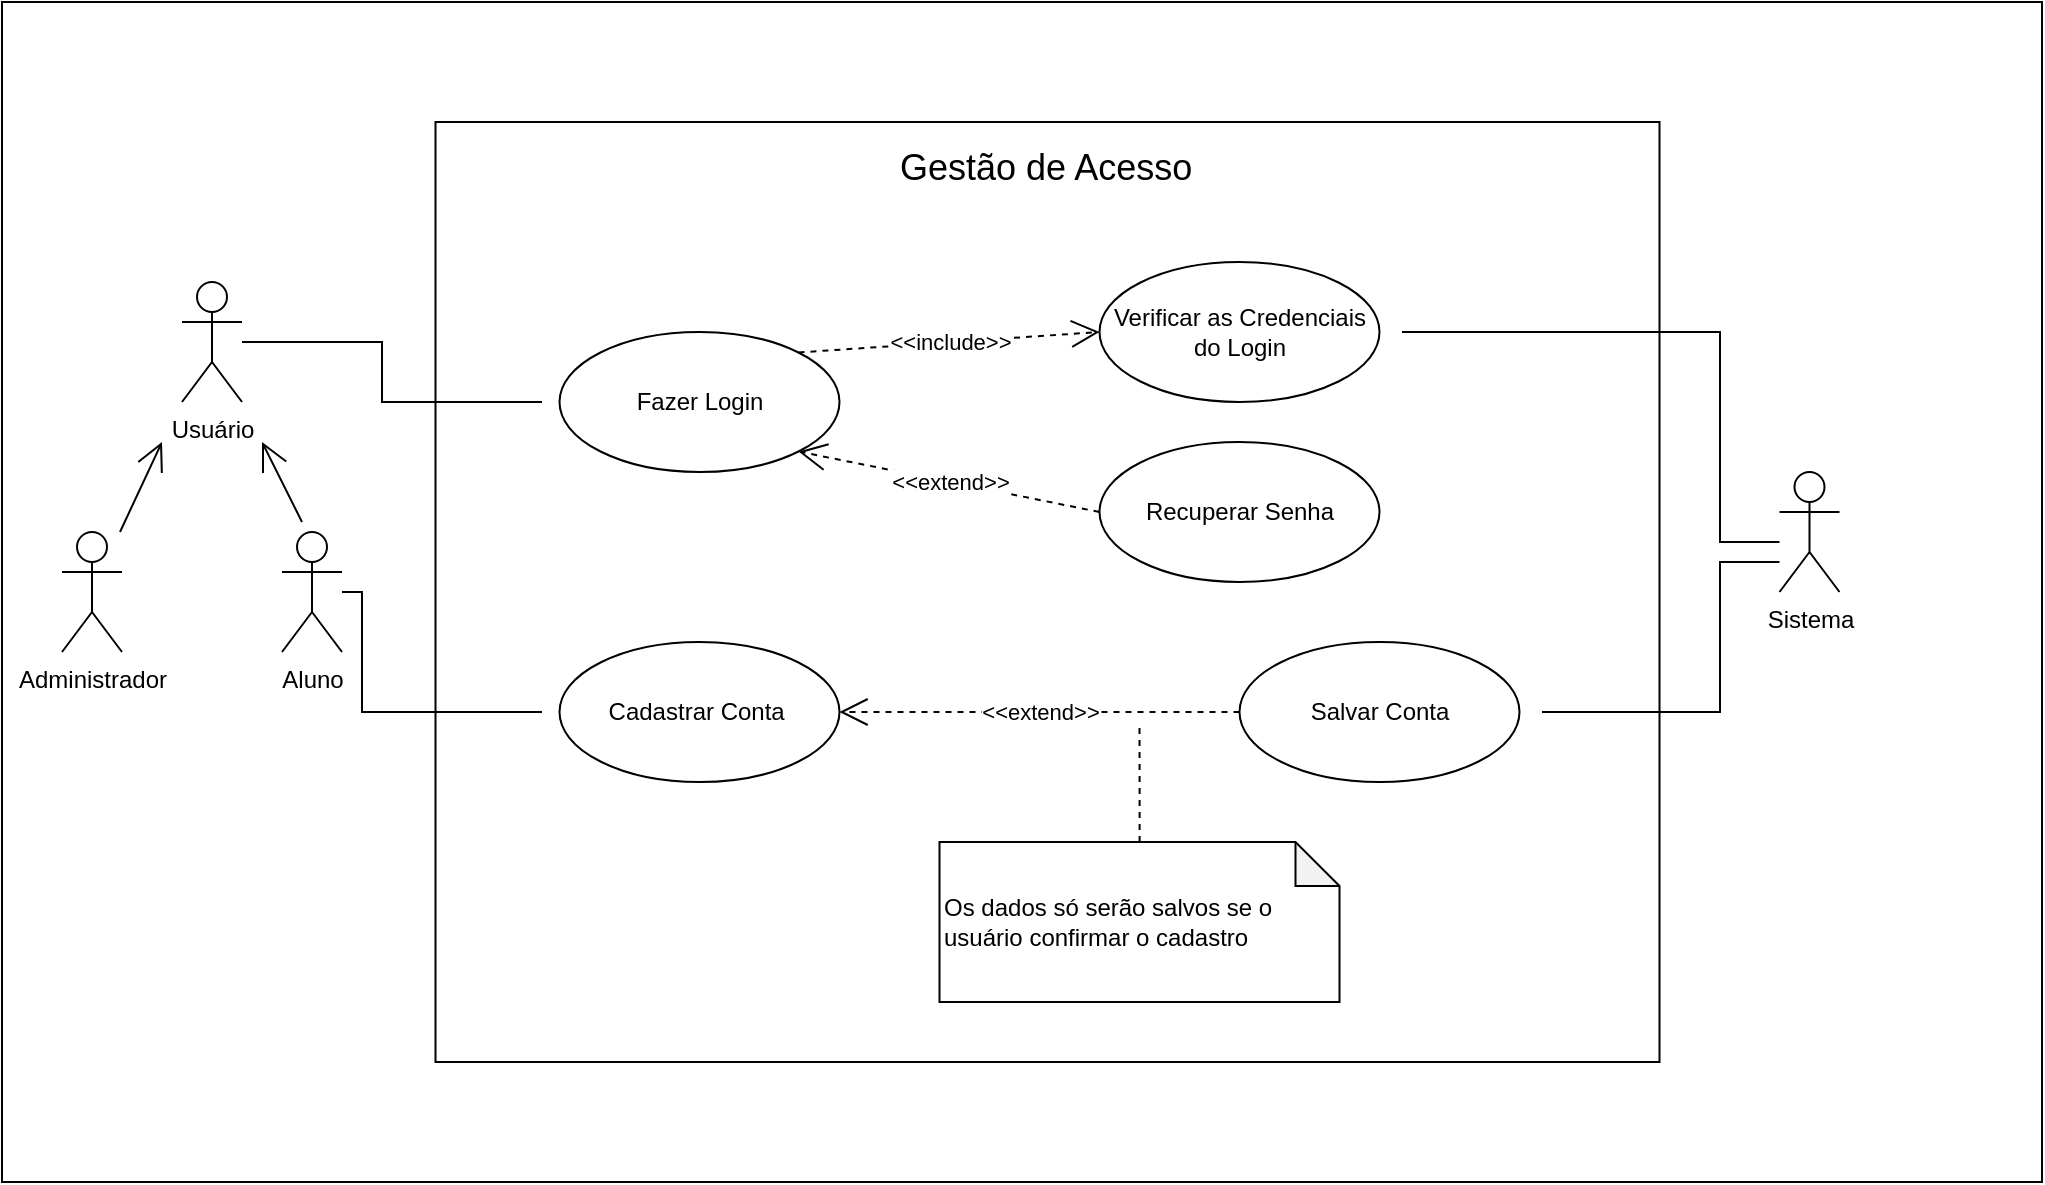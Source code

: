 <mxfile version="26.0.5" pages="3">
  <diagram name="Gestão de Acesso" id="8N40wqbtbeFvAl5yV49m">
    <mxGraphModel dx="2336" dy="1982" grid="1" gridSize="10" guides="1" tooltips="1" connect="1" arrows="1" fold="1" page="1" pageScale="1" pageWidth="827" pageHeight="1169" math="0" shadow="0">
      <root>
        <mxCell id="0" />
        <mxCell id="1" parent="0" />
        <mxCell id="3wg3RD2jczcf7ODiy101-9" value="" style="rounded=0;whiteSpace=wrap;html=1;" vertex="1" parent="1">
          <mxGeometry x="-100" y="-100" width="1020" height="590" as="geometry" />
        </mxCell>
        <mxCell id="TyDgCIvwNf39kWouRKsn-1" value="" style="verticalLabelPosition=bottom;verticalAlign=top;html=1;shape=mxgraph.basic.rect;fillColor2=none;strokeWidth=1;size=20;indent=5;" parent="1" vertex="1">
          <mxGeometry x="116.75" y="-40" width="612" height="470" as="geometry" />
        </mxCell>
        <mxCell id="TyDgCIvwNf39kWouRKsn-2" value="&lt;font style=&quot;font-size: 18px;&quot;&gt;Gestão de Acesso&lt;/font&gt;&lt;div&gt;&lt;br&gt;&lt;/div&gt;" style="text;strokeColor=none;fillColor=none;align=left;verticalAlign=middle;spacingLeft=4;spacingRight=4;overflow=hidden;points=[[0,0.5],[1,0.5]];portConstraint=eastwest;rotatable=0;whiteSpace=wrap;html=1;" parent="1" vertex="1">
          <mxGeometry x="342.75" y="-30" width="160" height="30" as="geometry" />
        </mxCell>
        <mxCell id="TyDgCIvwNf39kWouRKsn-4" value="Fazer Login" style="ellipse;whiteSpace=wrap;html=1;" parent="1" vertex="1">
          <mxGeometry x="178.75" y="65" width="140" height="70" as="geometry" />
        </mxCell>
        <mxCell id="TyDgCIvwNf39kWouRKsn-5" value="Cadastrar Conta&amp;nbsp;" style="ellipse;whiteSpace=wrap;html=1;" parent="1" vertex="1">
          <mxGeometry x="178.75" y="220" width="140" height="70" as="geometry" />
        </mxCell>
        <mxCell id="TyDgCIvwNf39kWouRKsn-12" style="edgeStyle=orthogonalEdgeStyle;rounded=0;orthogonalLoop=1;jettySize=auto;html=1;endArrow=none;endFill=0;" parent="1" source="TyDgCIvwNf39kWouRKsn-6" edge="1">
          <mxGeometry relative="1" as="geometry">
            <Array as="points">
              <mxPoint x="759" y="180" />
              <mxPoint x="759" y="255" />
            </Array>
            <mxPoint x="670" y="255" as="targetPoint" />
          </mxGeometry>
        </mxCell>
        <mxCell id="TyDgCIvwNf39kWouRKsn-32" style="edgeStyle=orthogonalEdgeStyle;rounded=0;orthogonalLoop=1;jettySize=auto;html=1;endArrow=none;endFill=0;" parent="1" source="TyDgCIvwNf39kWouRKsn-6" edge="1">
          <mxGeometry relative="1" as="geometry">
            <Array as="points">
              <mxPoint x="759" y="170" />
              <mxPoint x="759" y="65" />
            </Array>
            <mxPoint x="600" y="65" as="targetPoint" />
          </mxGeometry>
        </mxCell>
        <mxCell id="TyDgCIvwNf39kWouRKsn-6" value="Sistema" style="shape=umlActor;verticalLabelPosition=bottom;verticalAlign=top;html=1;" parent="1" vertex="1">
          <mxGeometry x="788.75" y="135" width="30" height="60" as="geometry" />
        </mxCell>
        <mxCell id="TyDgCIvwNf39kWouRKsn-7" value="Verificar as Credenciais do Login" style="ellipse;whiteSpace=wrap;html=1;" parent="1" vertex="1">
          <mxGeometry x="448.75" y="30" width="140" height="70" as="geometry" />
        </mxCell>
        <mxCell id="TyDgCIvwNf39kWouRKsn-8" value="Salvar Conta" style="ellipse;whiteSpace=wrap;html=1;" parent="1" vertex="1">
          <mxGeometry x="518.75" y="220" width="140" height="70" as="geometry" />
        </mxCell>
        <mxCell id="TyDgCIvwNf39kWouRKsn-13" value="Recuperar Senha" style="ellipse;whiteSpace=wrap;html=1;" parent="1" vertex="1">
          <mxGeometry x="448.75" y="120" width="140" height="70" as="geometry" />
        </mxCell>
        <mxCell id="TyDgCIvwNf39kWouRKsn-14" value="&amp;lt;&amp;lt;extend&amp;gt;&amp;gt;" style="endArrow=open;endSize=12;dashed=1;html=1;rounded=0;exitX=0;exitY=0.5;exitDx=0;exitDy=0;entryX=1;entryY=1;entryDx=0;entryDy=0;" parent="1" source="TyDgCIvwNf39kWouRKsn-13" target="TyDgCIvwNf39kWouRKsn-4" edge="1">
          <mxGeometry x="-0.005" width="160" relative="1" as="geometry">
            <mxPoint x="378.75" y="390" as="sourcePoint" />
            <mxPoint x="538.75" y="390" as="targetPoint" />
            <mxPoint as="offset" />
          </mxGeometry>
        </mxCell>
        <mxCell id="TyDgCIvwNf39kWouRKsn-15" value="&amp;lt;&amp;lt;include&amp;gt;&amp;gt;" style="endArrow=open;endSize=12;dashed=1;html=1;rounded=0;exitX=1;exitY=0;exitDx=0;exitDy=0;entryX=0;entryY=0.5;entryDx=0;entryDy=0;" parent="1" source="TyDgCIvwNf39kWouRKsn-4" target="TyDgCIvwNf39kWouRKsn-7" edge="1">
          <mxGeometry width="160" relative="1" as="geometry">
            <mxPoint x="268.75" y="60" as="sourcePoint" />
            <mxPoint x="428.75" y="60" as="targetPoint" />
          </mxGeometry>
        </mxCell>
        <mxCell id="TyDgCIvwNf39kWouRKsn-22" value="&amp;lt;&amp;lt;extend&amp;gt;&amp;gt;" style="endArrow=open;endSize=12;dashed=1;html=1;rounded=0;exitX=0;exitY=0.5;exitDx=0;exitDy=0;entryX=1;entryY=0.5;entryDx=0;entryDy=0;" parent="1" source="TyDgCIvwNf39kWouRKsn-8" target="TyDgCIvwNf39kWouRKsn-5" edge="1">
          <mxGeometry width="160" relative="1" as="geometry">
            <mxPoint x="338.75" y="190" as="sourcePoint" />
            <mxPoint x="498.75" y="190" as="targetPoint" />
          </mxGeometry>
        </mxCell>
        <mxCell id="TyDgCIvwNf39kWouRKsn-26" style="edgeStyle=orthogonalEdgeStyle;rounded=0;orthogonalLoop=1;jettySize=auto;html=1;dashed=1;startArrow=none;startFill=0;endArrow=none;endFill=0;" parent="1" source="TyDgCIvwNf39kWouRKsn-23" edge="1">
          <mxGeometry relative="1" as="geometry">
            <mxPoint x="468.75" y="260" as="targetPoint" />
          </mxGeometry>
        </mxCell>
        <mxCell id="TyDgCIvwNf39kWouRKsn-23" value="Os dados só serão salvos se o usuário confirmar o cadastro&amp;nbsp;" style="shape=note;whiteSpace=wrap;html=1;backgroundOutline=1;darkOpacity=0.05;align=left;size=22;" parent="1" vertex="1">
          <mxGeometry x="368.75" y="320" width="200" height="80" as="geometry" />
        </mxCell>
        <mxCell id="tZHH8F1rTrN4c0tKCBvP-14" style="edgeStyle=orthogonalEdgeStyle;rounded=0;orthogonalLoop=1;jettySize=auto;html=1;endArrow=none;endFill=0;" parent="1" source="tZHH8F1rTrN4c0tKCBvP-1" edge="1">
          <mxGeometry relative="1" as="geometry">
            <Array as="points">
              <mxPoint x="90" y="70" />
              <mxPoint x="90" y="100" />
            </Array>
            <mxPoint x="170" y="100" as="targetPoint" />
          </mxGeometry>
        </mxCell>
        <mxCell id="tZHH8F1rTrN4c0tKCBvP-1" value="Usuário" style="shape=umlActor;verticalLabelPosition=bottom;verticalAlign=top;html=1;" parent="1" vertex="1">
          <mxGeometry x="-10" y="40" width="30" height="60" as="geometry" />
        </mxCell>
        <mxCell id="tZHH8F1rTrN4c0tKCBvP-10" style="edgeStyle=orthogonalEdgeStyle;rounded=0;orthogonalLoop=1;jettySize=auto;html=1;endArrow=none;endFill=0;" parent="1" source="tZHH8F1rTrN4c0tKCBvP-2" edge="1">
          <mxGeometry relative="1" as="geometry">
            <Array as="points">
              <mxPoint x="80" y="195" />
              <mxPoint x="80" y="255" />
            </Array>
            <mxPoint x="170" y="255" as="targetPoint" />
          </mxGeometry>
        </mxCell>
        <mxCell id="tZHH8F1rTrN4c0tKCBvP-2" value="Aluno" style="shape=umlActor;verticalLabelPosition=bottom;verticalAlign=top;html=1;" parent="1" vertex="1">
          <mxGeometry x="40" y="165" width="30" height="60" as="geometry" />
        </mxCell>
        <mxCell id="tZHH8F1rTrN4c0tKCBvP-3" value="Administrador" style="shape=umlActor;verticalLabelPosition=bottom;verticalAlign=top;html=1;" parent="1" vertex="1">
          <mxGeometry x="-70" y="165" width="30" height="60" as="geometry" />
        </mxCell>
        <mxCell id="tZHH8F1rTrN4c0tKCBvP-6" value="" style="endArrow=open;endFill=1;endSize=12;html=1;rounded=0;" parent="1" source="tZHH8F1rTrN4c0tKCBvP-3" edge="1">
          <mxGeometry width="160" relative="1" as="geometry">
            <mxPoint x="-40" y="160" as="sourcePoint" />
            <mxPoint x="-20" y="120" as="targetPoint" />
          </mxGeometry>
        </mxCell>
        <mxCell id="tZHH8F1rTrN4c0tKCBvP-8" value="" style="endArrow=open;endFill=1;endSize=12;html=1;rounded=0;" parent="1" edge="1">
          <mxGeometry width="160" relative="1" as="geometry">
            <mxPoint x="50" y="160" as="sourcePoint" />
            <mxPoint x="30" y="120" as="targetPoint" />
          </mxGeometry>
        </mxCell>
      </root>
    </mxGraphModel>
  </diagram>
  <diagram id="oM7L3WJhsqWXN7M75PBa" name="Funcinalidades do Estudante">
    <mxGraphModel dx="2336" dy="813" grid="1" gridSize="10" guides="1" tooltips="1" connect="1" arrows="1" fold="1" page="1" pageScale="1" pageWidth="827" pageHeight="1169" math="0" shadow="0">
      <root>
        <mxCell id="0" />
        <mxCell id="1" parent="0" />
        <mxCell id="cYFuPt2tWT9Ru8syQzS9-1" value="" style="rounded=0;whiteSpace=wrap;html=1;" vertex="1" parent="1">
          <mxGeometry x="-77" y="150" width="980" height="740" as="geometry" />
        </mxCell>
        <mxCell id="_A9WrMa4JBnbBtpXVdZy-1" value="" style="rounded=0;whiteSpace=wrap;html=1;" vertex="1" parent="1">
          <mxGeometry x="60" y="180" width="730" height="659" as="geometry" />
        </mxCell>
        <mxCell id="_A9WrMa4JBnbBtpXVdZy-2" value="Se a resposta já estiver salva, não será necessário gerar a explicação da IA" style="shape=note;whiteSpace=wrap;html=1;backgroundOutline=1;darkOpacity=0.05;align=left;size=24;" vertex="1" parent="1">
          <mxGeometry x="570" y="234" width="200" height="100" as="geometry" />
        </mxCell>
        <mxCell id="_A9WrMa4JBnbBtpXVdZy-3" style="edgeStyle=orthogonalEdgeStyle;rounded=0;orthogonalLoop=1;jettySize=auto;html=1;exitX=0.5;exitY=1;exitDx=0;exitDy=0;exitPerimeter=0;" edge="1" parent="1" source="_A9WrMa4JBnbBtpXVdZy-2" target="_A9WrMa4JBnbBtpXVdZy-2">
          <mxGeometry relative="1" as="geometry" />
        </mxCell>
        <mxCell id="_A9WrMa4JBnbBtpXVdZy-4" value="" style="endArrow=none;dashed=1;endFill=0;endSize=12;html=1;rounded=0;entryX=0.176;entryY=1.016;entryDx=0;entryDy=0;entryPerimeter=0;" edge="1" parent="1" target="_A9WrMa4JBnbBtpXVdZy-2">
          <mxGeometry width="160" relative="1" as="geometry">
            <mxPoint x="580" y="439" as="sourcePoint" />
            <mxPoint x="570" y="319.0" as="targetPoint" />
          </mxGeometry>
        </mxCell>
        <mxCell id="_A9WrMa4JBnbBtpXVdZy-5" style="edgeStyle=orthogonalEdgeStyle;rounded=0;orthogonalLoop=1;jettySize=auto;html=1;endArrow=none;endFill=0;" edge="1" parent="1">
          <mxGeometry relative="1" as="geometry">
            <mxPoint y="309" as="sourcePoint" />
            <Array as="points">
              <mxPoint y="309" />
              <mxPoint x="40" y="309" />
              <mxPoint x="40" y="259" />
            </Array>
            <mxPoint x="110" y="259" as="targetPoint" />
          </mxGeometry>
        </mxCell>
        <mxCell id="_A9WrMa4JBnbBtpXVdZy-6" style="edgeStyle=orthogonalEdgeStyle;rounded=0;orthogonalLoop=1;jettySize=auto;html=1;endArrow=none;endFill=0;" edge="1" parent="1">
          <mxGeometry relative="1" as="geometry">
            <mxPoint y="319" as="sourcePoint" />
            <Array as="points">
              <mxPoint y="319" />
              <mxPoint x="40" y="319" />
              <mxPoint x="40" y="354" />
            </Array>
            <mxPoint x="110" y="354" as="targetPoint" />
          </mxGeometry>
        </mxCell>
        <mxCell id="_A9WrMa4JBnbBtpXVdZy-7" style="edgeStyle=orthogonalEdgeStyle;rounded=0;orthogonalLoop=1;jettySize=auto;html=1;endArrow=none;endFill=0;" edge="1" parent="1">
          <mxGeometry relative="1" as="geometry">
            <mxPoint y="349" as="sourcePoint" />
            <Array as="points">
              <mxPoint x="10" y="349" />
              <mxPoint x="10" y="749" />
            </Array>
            <mxPoint x="110" y="749" as="targetPoint" />
          </mxGeometry>
        </mxCell>
        <mxCell id="_A9WrMa4JBnbBtpXVdZy-8" style="edgeStyle=orthogonalEdgeStyle;rounded=0;orthogonalLoop=1;jettySize=auto;html=1;endArrow=none;endFill=0;" edge="1" parent="1">
          <mxGeometry relative="1" as="geometry">
            <mxPoint y="326.5" as="sourcePoint" />
            <Array as="points">
              <mxPoint x="30" y="327" />
              <mxPoint x="30" y="498" />
            </Array>
            <mxPoint x="100" y="498" as="targetPoint" />
          </mxGeometry>
        </mxCell>
        <mxCell id="_A9WrMa4JBnbBtpXVdZy-9" style="edgeStyle=orthogonalEdgeStyle;rounded=0;orthogonalLoop=1;jettySize=auto;html=1;endArrow=none;endFill=0;" edge="1" parent="1">
          <mxGeometry relative="1" as="geometry">
            <mxPoint y="339" as="sourcePoint" />
            <Array as="points">
              <mxPoint x="20" y="339" />
              <mxPoint x="20" y="624" />
            </Array>
            <mxPoint x="110" y="624" as="targetPoint" />
          </mxGeometry>
        </mxCell>
        <mxCell id="_A9WrMa4JBnbBtpXVdZy-10" value="Estudante" style="shape=umlActor;verticalLabelPosition=bottom;verticalAlign=top;html=1;" vertex="1" parent="1">
          <mxGeometry x="-40" y="294" width="30" height="60" as="geometry" />
        </mxCell>
        <mxCell id="_A9WrMa4JBnbBtpXVdZy-11" value="&lt;div&gt;&lt;span style=&quot;font-size: 18px;&quot;&gt;Funcinalidades do Estudante&lt;/span&gt;&lt;/div&gt;" style="text;strokeColor=none;fillColor=none;align=left;verticalAlign=middle;spacingLeft=4;spacingRight=4;overflow=hidden;points=[[0,0.5],[1,0.5]];portConstraint=eastwest;rotatable=0;whiteSpace=wrap;html=1;" vertex="1" parent="1">
          <mxGeometry x="309.25" y="194" width="245" height="30" as="geometry" />
        </mxCell>
        <mxCell id="_A9WrMa4JBnbBtpXVdZy-12" value="Buscar Questões Específicas" style="ellipse;whiteSpace=wrap;html=1;" vertex="1" parent="1">
          <mxGeometry x="120" y="589" width="140" height="70" as="geometry" />
        </mxCell>
        <mxCell id="_A9WrMa4JBnbBtpXVdZy-13" value="Acessar Provas Anteriores do ENADE" style="ellipse;whiteSpace=wrap;html=1;" vertex="1" parent="1">
          <mxGeometry x="120" y="224" width="140" height="70" as="geometry" />
        </mxCell>
        <mxCell id="_A9WrMa4JBnbBtpXVdZy-14" value="Criar Simulados Personalizados" style="ellipse;whiteSpace=wrap;html=1;" vertex="1" parent="1">
          <mxGeometry x="120" y="319" width="140" height="70" as="geometry" />
        </mxCell>
        <mxCell id="_A9WrMa4JBnbBtpXVdZy-15" value="Responder Simulado" style="ellipse;whiteSpace=wrap;html=1;" vertex="1" parent="1">
          <mxGeometry x="110" y="460" width="140" height="70" as="geometry" />
        </mxCell>
        <mxCell id="_A9WrMa4JBnbBtpXVdZy-16" value="Visualizar Estatísticas" style="ellipse;whiteSpace=wrap;html=1;" vertex="1" parent="1">
          <mxGeometry x="120" y="709" width="140" height="70" as="geometry" />
        </mxCell>
        <mxCell id="_A9WrMa4JBnbBtpXVdZy-17" value="Exportar Relatório" style="ellipse;whiteSpace=wrap;html=1;" vertex="1" parent="1">
          <mxGeometry x="361.75" y="669" width="140" height="70" as="geometry" />
        </mxCell>
        <mxCell id="_A9WrMa4JBnbBtpXVdZy-18" value="&amp;lt;&amp;lt;extend&amp;gt;&amp;gt;" style="endArrow=open;endSize=12;dashed=1;html=1;rounded=0;entryX=1;entryY=0.5;entryDx=0;entryDy=0;exitX=0;exitY=0.5;exitDx=0;exitDy=0;" edge="1" parent="1" source="_A9WrMa4JBnbBtpXVdZy-17" target="_A9WrMa4JBnbBtpXVdZy-16">
          <mxGeometry width="160" relative="1" as="geometry">
            <mxPoint x="340" y="684" as="sourcePoint" />
            <mxPoint x="229" y="653" as="targetPoint" />
          </mxGeometry>
        </mxCell>
        <mxCell id="_A9WrMa4JBnbBtpXVdZy-19" value="Ver Explicação da Resposta" style="ellipse;whiteSpace=wrap;html=1;" vertex="1" parent="1">
          <mxGeometry x="361.75" y="460" width="140" height="70" as="geometry" />
        </mxCell>
        <mxCell id="_A9WrMa4JBnbBtpXVdZy-20" value="&amp;lt;&amp;lt;extend&amp;gt;&amp;gt;" style="endArrow=open;endSize=12;dashed=1;html=1;rounded=0;exitX=0;exitY=0.5;exitDx=0;exitDy=0;entryX=1;entryY=0.5;entryDx=0;entryDy=0;" edge="1" parent="1" source="_A9WrMa4JBnbBtpXVdZy-19" target="_A9WrMa4JBnbBtpXVdZy-15">
          <mxGeometry x="-0.002" width="160" relative="1" as="geometry">
            <mxPoint x="250" y="664" as="sourcePoint" />
            <mxPoint x="367" y="619" as="targetPoint" />
            <mxPoint as="offset" />
          </mxGeometry>
        </mxCell>
        <mxCell id="_A9WrMa4JBnbBtpXVdZy-21" style="edgeStyle=orthogonalEdgeStyle;rounded=0;orthogonalLoop=1;jettySize=auto;html=1;endArrow=none;endFill=0;" edge="1" parent="1" source="_A9WrMa4JBnbBtpXVdZy-22">
          <mxGeometry relative="1" as="geometry">
            <Array as="points">
              <mxPoint x="830" y="410" />
              <mxPoint x="830" y="410" />
            </Array>
            <mxPoint x="760" y="410" as="targetPoint" />
          </mxGeometry>
        </mxCell>
        <mxCell id="_A9WrMa4JBnbBtpXVdZy-22" value="API IA" style="shape=umlActor;verticalLabelPosition=bottom;verticalAlign=top;html=1;" vertex="1" parent="1">
          <mxGeometry x="830" y="379" width="30" height="60" as="geometry" />
        </mxCell>
        <mxCell id="_A9WrMa4JBnbBtpXVdZy-23" value="Gerar Explicação da Resposta" style="ellipse;whiteSpace=wrap;html=1;" vertex="1" parent="1">
          <mxGeometry x="617" y="379" width="140" height="70" as="geometry" />
        </mxCell>
        <mxCell id="_A9WrMa4JBnbBtpXVdZy-24" value="&amp;lt;&amp;lt;extend&amp;gt;&amp;gt;" style="endArrow=open;endSize=12;dashed=1;html=1;rounded=0;exitX=1;exitY=0.5;exitDx=0;exitDy=0;entryX=0;entryY=0.5;entryDx=0;entryDy=0;" edge="1" parent="1" source="_A9WrMa4JBnbBtpXVdZy-19" target="_A9WrMa4JBnbBtpXVdZy-23">
          <mxGeometry x="-0.002" width="160" relative="1" as="geometry">
            <mxPoint x="605.25" y="484" as="sourcePoint" />
            <mxPoint x="490" y="564" as="targetPoint" />
            <mxPoint as="offset" />
          </mxGeometry>
        </mxCell>
        <mxCell id="_A9WrMa4JBnbBtpXVdZy-25" value="Escolher Área&amp;nbsp;" style="ellipse;whiteSpace=wrap;html=1;" vertex="1" parent="1">
          <mxGeometry x="361.75" y="234" width="140" height="70" as="geometry" />
        </mxCell>
        <mxCell id="_A9WrMa4JBnbBtpXVdZy-26" value="Definir Quantidade de Questões" style="ellipse;whiteSpace=wrap;html=1;" vertex="1" parent="1">
          <mxGeometry x="361.75" y="334" width="140" height="70" as="geometry" />
        </mxCell>
        <mxCell id="_A9WrMa4JBnbBtpXVdZy-27" value="&amp;lt;&amp;lt;include&amp;gt;&amp;gt;" style="endArrow=open;endSize=12;dashed=1;html=1;rounded=0;entryX=0;entryY=0.5;entryDx=0;entryDy=0;" edge="1" parent="1" source="_A9WrMa4JBnbBtpXVdZy-14" target="_A9WrMa4JBnbBtpXVdZy-25">
          <mxGeometry x="-0.007" width="160" relative="1" as="geometry">
            <mxPoint x="280" y="368" as="sourcePoint" />
            <mxPoint x="414" y="368.44" as="targetPoint" />
            <mxPoint as="offset" />
          </mxGeometry>
        </mxCell>
        <mxCell id="_A9WrMa4JBnbBtpXVdZy-28" value="&amp;lt;&amp;lt;extend&amp;gt;&amp;gt;" style="endArrow=open;endSize=12;dashed=1;html=1;rounded=0;exitX=0;exitY=0.5;exitDx=0;exitDy=0;entryX=1;entryY=0.5;entryDx=0;entryDy=0;" edge="1" parent="1" source="_A9WrMa4JBnbBtpXVdZy-26" target="_A9WrMa4JBnbBtpXVdZy-14">
          <mxGeometry width="160" relative="1" as="geometry">
            <mxPoint x="190" y="404" as="sourcePoint" />
            <mxPoint x="350" y="404" as="targetPoint" />
          </mxGeometry>
        </mxCell>
        <mxCell id="_A9WrMa4JBnbBtpXVdZy-29" style="edgeStyle=orthogonalEdgeStyle;rounded=0;orthogonalLoop=1;jettySize=auto;html=1;endArrow=none;endFill=0;" edge="1" parent="1" source="_A9WrMa4JBnbBtpXVdZy-30">
          <mxGeometry relative="1" as="geometry">
            <Array as="points">
              <mxPoint x="850" y="654" />
              <mxPoint x="850" y="654" />
            </Array>
            <mxPoint x="720" y="654" as="targetPoint" />
          </mxGeometry>
        </mxCell>
        <mxCell id="_A9WrMa4JBnbBtpXVdZy-30" value="Sistema" style="shape=umlActor;verticalLabelPosition=bottom;verticalAlign=top;html=1;" vertex="1" parent="1">
          <mxGeometry x="830" y="619" width="30" height="60" as="geometry" />
        </mxCell>
        <mxCell id="_A9WrMa4JBnbBtpXVdZy-31" value="Salvar Resposta no Banco de Dados" style="ellipse;whiteSpace=wrap;html=1;" vertex="1" parent="1">
          <mxGeometry x="570" y="619" width="140" height="70" as="geometry" />
        </mxCell>
        <mxCell id="_A9WrMa4JBnbBtpXVdZy-32" value="&amp;lt;&amp;lt;include&amp;gt;&amp;gt;" style="endArrow=open;endSize=12;dashed=1;html=1;rounded=0;entryX=0.5;entryY=0;entryDx=0;entryDy=0;exitX=0.5;exitY=1;exitDx=0;exitDy=0;" edge="1" parent="1" source="_A9WrMa4JBnbBtpXVdZy-23" target="_A9WrMa4JBnbBtpXVdZy-31">
          <mxGeometry width="160" relative="1" as="geometry">
            <mxPoint x="190" y="744" as="sourcePoint" />
            <mxPoint x="350" y="744" as="targetPoint" />
          </mxGeometry>
        </mxCell>
        <mxCell id="_A9WrMa4JBnbBtpXVdZy-33" value="&amp;lt;&amp;lt;extend&amp;gt;&amp;gt;" style="endArrow=open;endSize=12;dashed=1;html=1;rounded=0;exitX=0.5;exitY=0;exitDx=0;exitDy=0;entryX=0.414;entryY=1.014;entryDx=0;entryDy=0;entryPerimeter=0;" edge="1" parent="1" source="_A9WrMa4JBnbBtpXVdZy-15" target="_A9WrMa4JBnbBtpXVdZy-14">
          <mxGeometry x="0.004" width="160" relative="1" as="geometry">
            <mxPoint x="360" y="539" as="sourcePoint" />
            <mxPoint x="270" y="599" as="targetPoint" />
            <mxPoint as="offset" />
          </mxGeometry>
        </mxCell>
      </root>
    </mxGraphModel>
  </diagram>
  <diagram id="F1sAgbQ2uKJTp1s8SmAG" name="Funcinalidades do Administrador">
    <mxGraphModel dx="2074" dy="-498" grid="1" gridSize="10" guides="1" tooltips="1" connect="1" arrows="1" fold="1" page="1" pageScale="1" pageWidth="827" pageHeight="1169" math="0" shadow="0">
      <root>
        <mxCell id="0" />
        <mxCell id="1" parent="0" />
        <mxCell id="Vqh7pA-izYFb06F08dGr-29" value="" style="rounded=0;whiteSpace=wrap;html=1;" vertex="1" parent="1">
          <mxGeometry x="-40" y="1180" width="930" height="660" as="geometry" />
        </mxCell>
        <mxCell id="Vqh7pA-izYFb06F08dGr-1" value="" style="rounded=0;whiteSpace=wrap;html=1;" vertex="1" parent="1">
          <mxGeometry x="100" y="1230" width="680" height="560" as="geometry" />
        </mxCell>
        <mxCell id="Vqh7pA-izYFb06F08dGr-2" value="&lt;div&gt;&lt;span style=&quot;font-size: 18px;&quot;&gt;Funcinalidades do Administrador&lt;/span&gt;&lt;/div&gt;" style="text;strokeColor=none;fillColor=none;align=left;verticalAlign=middle;spacingLeft=4;spacingRight=4;overflow=hidden;points=[[0,0.5],[1,0.5]];portConstraint=eastwest;rotatable=0;whiteSpace=wrap;html=1;" vertex="1" parent="1">
          <mxGeometry x="296.12" y="1240" width="286.5" height="30" as="geometry" />
        </mxCell>
        <mxCell id="Vqh7pA-izYFb06F08dGr-3" style="edgeStyle=orthogonalEdgeStyle;rounded=0;orthogonalLoop=1;jettySize=auto;html=1;endArrow=none;endFill=0;" edge="1" parent="1">
          <mxGeometry relative="1" as="geometry">
            <mxPoint x="40" y="1425" as="sourcePoint" />
            <Array as="points">
              <mxPoint x="80" y="1425" />
              <mxPoint x="80" y="1385" />
            </Array>
            <mxPoint x="110" y="1385" as="targetPoint" />
          </mxGeometry>
        </mxCell>
        <mxCell id="Vqh7pA-izYFb06F08dGr-4" style="edgeStyle=orthogonalEdgeStyle;rounded=0;orthogonalLoop=1;jettySize=auto;html=1;endArrow=none;endFill=0;" edge="1" parent="1">
          <mxGeometry relative="1" as="geometry">
            <mxPoint x="40" y="1445" as="sourcePoint" />
            <Array as="points">
              <mxPoint x="70" y="1445" />
              <mxPoint x="70" y="1665" />
            </Array>
            <mxPoint x="110" y="1665" as="targetPoint" />
          </mxGeometry>
        </mxCell>
        <mxCell id="Vqh7pA-izYFb06F08dGr-5" style="edgeStyle=orthogonalEdgeStyle;rounded=0;orthogonalLoop=1;jettySize=auto;html=1;endArrow=none;endFill=0;" edge="1" parent="1">
          <mxGeometry relative="1" as="geometry">
            <mxPoint x="40" y="1435" as="sourcePoint" />
            <Array as="points">
              <mxPoint x="80" y="1435" />
              <mxPoint x="80" y="1555" />
            </Array>
            <mxPoint x="110" y="1555" as="targetPoint" />
          </mxGeometry>
        </mxCell>
        <mxCell id="Vqh7pA-izYFb06F08dGr-6" value="Administrador" style="shape=umlActor;verticalLabelPosition=bottom;verticalAlign=top;html=1;" vertex="1" parent="1">
          <mxGeometry x="10" y="1400" width="30" height="60" as="geometry" />
        </mxCell>
        <mxCell id="Vqh7pA-izYFb06F08dGr-7" value="Gerenciar Questões&amp;nbsp;" style="ellipse;whiteSpace=wrap;html=1;" vertex="1" parent="1">
          <mxGeometry x="116.75" y="1350" width="140" height="70" as="geometry" />
        </mxCell>
        <mxCell id="Vqh7pA-izYFb06F08dGr-8" value="Cadastrar Questão&amp;nbsp;" style="ellipse;whiteSpace=wrap;html=1;" vertex="1" parent="1">
          <mxGeometry x="352.75" y="1440" width="140" height="70" as="geometry" />
        </mxCell>
        <mxCell id="Vqh7pA-izYFb06F08dGr-9" style="edgeStyle=orthogonalEdgeStyle;rounded=0;orthogonalLoop=1;jettySize=auto;html=1;endArrow=none;endFill=0;" edge="1" parent="1" source="Vqh7pA-izYFb06F08dGr-10">
          <mxGeometry relative="1" as="geometry">
            <Array as="points">
              <mxPoint x="790" y="1445" />
              <mxPoint x="790" y="1385" />
            </Array>
            <mxPoint x="770" y="1385" as="targetPoint" />
          </mxGeometry>
        </mxCell>
        <mxCell id="Vqh7pA-izYFb06F08dGr-10" value="Sistema" style="shape=umlActor;verticalLabelPosition=bottom;verticalAlign=top;html=1;" vertex="1" parent="1">
          <mxGeometry x="797" y="1410" width="30" height="60" as="geometry" />
        </mxCell>
        <mxCell id="Vqh7pA-izYFb06F08dGr-11" value="Salvar Alteração" style="ellipse;whiteSpace=wrap;html=1;" vertex="1" parent="1">
          <mxGeometry x="620" y="1350" width="140" height="70" as="geometry" />
        </mxCell>
        <mxCell id="Vqh7pA-izYFb06F08dGr-12" value="Revisar Explicações da IA" style="ellipse;whiteSpace=wrap;html=1;" vertex="1" parent="1">
          <mxGeometry x="116.75" y="1520" width="140" height="70" as="geometry" />
        </mxCell>
        <mxCell id="Vqh7pA-izYFb06F08dGr-13" value="Gerenciar Usuário" style="ellipse;whiteSpace=wrap;html=1;" vertex="1" parent="1">
          <mxGeometry x="116.75" y="1630" width="140" height="70" as="geometry" />
        </mxCell>
        <mxCell id="Vqh7pA-izYFb06F08dGr-14" value="&amp;lt;&amp;lt;extend&amp;gt;&amp;gt;" style="endArrow=open;endSize=12;dashed=1;html=1;rounded=0;exitX=0;exitY=0.5;exitDx=0;exitDy=0;entryX=1;entryY=1;entryDx=0;entryDy=0;" edge="1" parent="1" source="Vqh7pA-izYFb06F08dGr-8" target="Vqh7pA-izYFb06F08dGr-7">
          <mxGeometry width="160" relative="1" as="geometry">
            <mxPoint x="313.5" y="1425" as="sourcePoint" />
            <mxPoint x="473.5" y="1425" as="targetPoint" />
          </mxGeometry>
        </mxCell>
        <mxCell id="Vqh7pA-izYFb06F08dGr-15" value="&amp;lt;&amp;lt;extend&amp;gt;&amp;gt;" style="endArrow=open;endSize=12;dashed=1;html=1;rounded=0;exitX=0;exitY=0.5;exitDx=0;exitDy=0;entryX=1;entryY=0.5;entryDx=0;entryDy=0;" edge="1" parent="1" source="Vqh7pA-izYFb06F08dGr-11" target="Vqh7pA-izYFb06F08dGr-8">
          <mxGeometry x="0.183" y="-5" width="160" relative="1" as="geometry">
            <mxPoint x="260" y="1575" as="sourcePoint" />
            <mxPoint x="570" y="1390" as="targetPoint" />
            <mxPoint as="offset" />
          </mxGeometry>
        </mxCell>
        <mxCell id="Vqh7pA-izYFb06F08dGr-16" value="O administrador pode cadastrar e não querer salvar a questão&amp;nbsp;" style="shape=note;whiteSpace=wrap;html=1;backgroundOutline=1;darkOpacity=0.05;align=left;size=23;" vertex="1" parent="1">
          <mxGeometry x="530" y="1535" width="200" height="80" as="geometry" />
        </mxCell>
        <mxCell id="Vqh7pA-izYFb06F08dGr-17" value="" style="endArrow=none;dashed=1;endFill=0;endSize=12;html=1;rounded=0;exitX=0.5;exitY=0;exitDx=0;exitDy=0;exitPerimeter=0;" edge="1" parent="1">
          <mxGeometry width="160" relative="1" as="geometry">
            <mxPoint x="620" y="1535" as="sourcePoint" />
            <mxPoint x="600" y="1405" as="targetPoint" />
          </mxGeometry>
        </mxCell>
        <mxCell id="Vqh7pA-izYFb06F08dGr-18" value="Excluir Questão" style="ellipse;whiteSpace=wrap;html=1;" vertex="1" parent="1">
          <mxGeometry x="352.75" y="1280" width="140" height="70" as="geometry" />
        </mxCell>
        <mxCell id="Vqh7pA-izYFb06F08dGr-19" value="&amp;lt;&amp;lt;extend&amp;gt;&amp;gt;" style="endArrow=open;endSize=12;dashed=1;html=1;rounded=0;exitX=0;exitY=0.5;exitDx=0;exitDy=0;entryX=1;entryY=0;entryDx=0;entryDy=0;" edge="1" parent="1" source="Vqh7pA-izYFb06F08dGr-18" target="Vqh7pA-izYFb06F08dGr-7">
          <mxGeometry x="-0.007" width="160" relative="1" as="geometry">
            <mxPoint x="403" y="1470" as="sourcePoint" />
            <mxPoint x="563" y="1470" as="targetPoint" />
            <mxPoint as="offset" />
          </mxGeometry>
        </mxCell>
        <mxCell id="Vqh7pA-izYFb06F08dGr-20" value="Alterar Questão" style="ellipse;whiteSpace=wrap;html=1;" vertex="1" parent="1">
          <mxGeometry x="352.75" y="1360" width="140" height="70" as="geometry" />
        </mxCell>
        <mxCell id="Vqh7pA-izYFb06F08dGr-21" value="&amp;lt;&amp;lt;extend&amp;gt;&amp;gt;" style="endArrow=open;endSize=12;dashed=1;html=1;rounded=0;exitX=0;exitY=0.5;exitDx=0;exitDy=0;entryX=1;entryY=0.5;entryDx=0;entryDy=0;" edge="1" parent="1" source="Vqh7pA-izYFb06F08dGr-20" target="Vqh7pA-izYFb06F08dGr-7">
          <mxGeometry x="-0.003" width="160" relative="1" as="geometry">
            <mxPoint x="403" y="1470" as="sourcePoint" />
            <mxPoint x="563" y="1470" as="targetPoint" />
            <mxPoint as="offset" />
          </mxGeometry>
        </mxCell>
        <mxCell id="Vqh7pA-izYFb06F08dGr-22" value="Cadastrar Administradores" style="ellipse;whiteSpace=wrap;html=1;" vertex="1" parent="1">
          <mxGeometry x="344" y="1690" width="140" height="70" as="geometry" />
        </mxCell>
        <mxCell id="Vqh7pA-izYFb06F08dGr-23" value="&amp;lt;&amp;lt;extend&amp;gt;&amp;gt;" style="endArrow=open;endSize=12;dashed=1;html=1;rounded=0;exitX=0;exitY=0.5;exitDx=0;exitDy=0;entryX=1;entryY=1;entryDx=0;entryDy=0;" edge="1" parent="1" source="Vqh7pA-izYFb06F08dGr-22" target="Vqh7pA-izYFb06F08dGr-13">
          <mxGeometry x="0.002" width="160" relative="1" as="geometry">
            <mxPoint x="350" y="1430" as="sourcePoint" />
            <mxPoint x="510" y="1430" as="targetPoint" />
            <mxPoint as="offset" />
          </mxGeometry>
        </mxCell>
        <mxCell id="Vqh7pA-izYFb06F08dGr-24" value="Deletar Usuário" style="ellipse;whiteSpace=wrap;html=1;" vertex="1" parent="1">
          <mxGeometry x="342.75" y="1570" width="140" height="70" as="geometry" />
        </mxCell>
        <mxCell id="Vqh7pA-izYFb06F08dGr-25" value="&amp;lt;&amp;lt;extend&amp;gt;&amp;gt;" style="endArrow=open;endSize=12;dashed=1;html=1;rounded=0;exitX=0;exitY=0.5;exitDx=0;exitDy=0;entryX=0.961;entryY=0.313;entryDx=0;entryDy=0;entryPerimeter=0;" edge="1" parent="1" source="Vqh7pA-izYFb06F08dGr-24" target="Vqh7pA-izYFb06F08dGr-13">
          <mxGeometry x="0.002" width="160" relative="1" as="geometry">
            <mxPoint x="360" y="1704" as="sourcePoint" />
            <mxPoint x="260" y="1630" as="targetPoint" />
            <mxPoint as="offset" />
          </mxGeometry>
        </mxCell>
        <mxCell id="Vqh7pA-izYFb06F08dGr-26" value="&amp;lt;&amp;lt;extend&amp;gt;&amp;gt;" style="endArrow=open;endSize=12;dashed=1;html=1;rounded=0;exitX=0;exitY=0.5;exitDx=0;exitDy=0;entryX=1;entryY=0.5;entryDx=0;entryDy=0;" edge="1" parent="1" source="Vqh7pA-izYFb06F08dGr-11" target="Vqh7pA-izYFb06F08dGr-20">
          <mxGeometry x="0.183" y="-5" width="160" relative="1" as="geometry">
            <mxPoint x="630" y="1395" as="sourcePoint" />
            <mxPoint x="521" y="1485" as="targetPoint" />
            <mxPoint as="offset" />
          </mxGeometry>
        </mxCell>
        <mxCell id="Vqh7pA-izYFb06F08dGr-27" value="&amp;lt;&amp;lt;extend&amp;gt;&amp;gt;" style="endArrow=open;endSize=12;dashed=1;html=1;rounded=0;exitX=0;exitY=0.5;exitDx=0;exitDy=0;entryX=1;entryY=0.5;entryDx=0;entryDy=0;" edge="1" parent="1" source="Vqh7pA-izYFb06F08dGr-11" target="Vqh7pA-izYFb06F08dGr-18">
          <mxGeometry x="0.183" y="-5" width="160" relative="1" as="geometry">
            <mxPoint x="630" y="1395" as="sourcePoint" />
            <mxPoint x="521" y="1405" as="targetPoint" />
            <mxPoint as="offset" />
          </mxGeometry>
        </mxCell>
        <mxCell id="Vqh7pA-izYFb06F08dGr-28" value="&amp;lt;&amp;lt;extend&amp;gt;&amp;gt;" style="endArrow=open;endSize=12;dashed=1;html=1;rounded=0;exitX=0.5;exitY=0;exitDx=0;exitDy=0;entryX=0.5;entryY=1;entryDx=0;entryDy=0;" edge="1" parent="1" source="Vqh7pA-izYFb06F08dGr-12" target="Vqh7pA-izYFb06F08dGr-7">
          <mxGeometry width="160" relative="1" as="geometry">
            <mxPoint x="440" y="1460" as="sourcePoint" />
            <mxPoint x="600" y="1460" as="targetPoint" />
          </mxGeometry>
        </mxCell>
      </root>
    </mxGraphModel>
  </diagram>
</mxfile>
